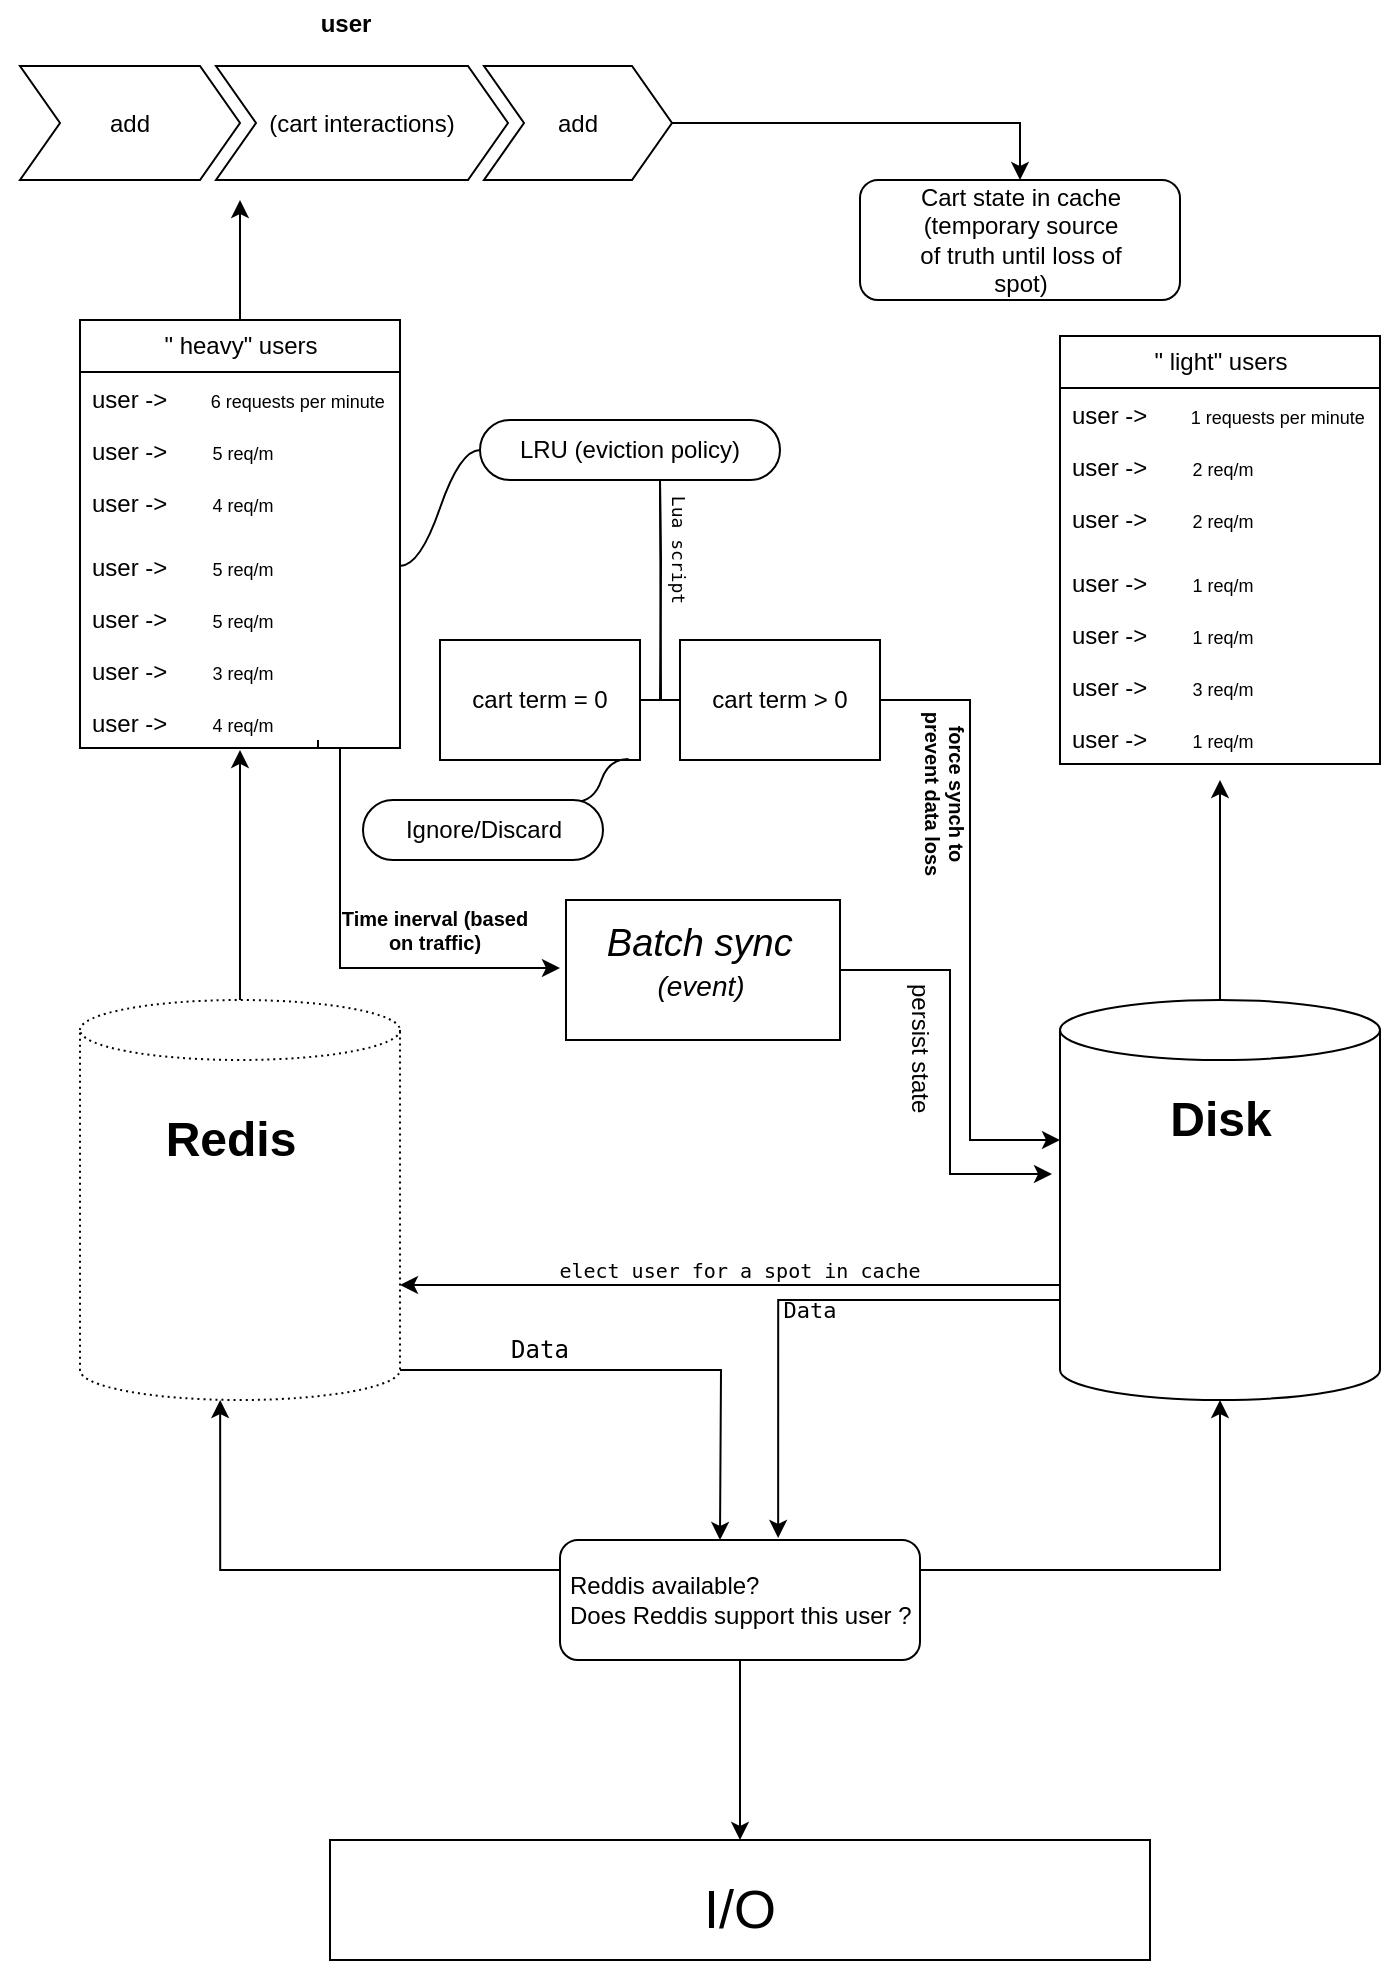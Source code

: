 <mxfile version="26.0.15">
  <diagram name="Page-1" id="GhDvUBXmRwNVNsSsqDPS">
    <mxGraphModel grid="1" page="1" gridSize="10" guides="1" tooltips="1" connect="1" arrows="1" fold="1" pageScale="1" pageWidth="850" pageHeight="1100" math="0" shadow="0">
      <root>
        <mxCell id="0" />
        <mxCell id="1" parent="0" />
        <mxCell id="U4RgiOCU6I0vHvRFw8mC-49" style="edgeStyle=orthogonalEdgeStyle;rounded=0;orthogonalLoop=1;jettySize=auto;html=1;exitX=0.5;exitY=0;exitDx=0;exitDy=0;exitPerimeter=0;movable=1;resizable=1;rotatable=1;deletable=1;editable=1;locked=0;connectable=1;" edge="1" parent="1" source="U4RgiOCU6I0vHvRFw8mC-1">
          <mxGeometry relative="1" as="geometry">
            <mxPoint x="660" y="420" as="targetPoint" />
          </mxGeometry>
        </mxCell>
        <mxCell id="U4RgiOCU6I0vHvRFw8mC-1" value="" style="shape=cylinder3;whiteSpace=wrap;html=1;boundedLbl=1;backgroundOutline=1;size=15;movable=1;resizable=1;rotatable=1;deletable=1;editable=1;locked=0;connectable=1;" vertex="1" parent="1">
          <mxGeometry x="580" y="530" width="160" height="200" as="geometry" />
        </mxCell>
        <mxCell id="U4RgiOCU6I0vHvRFw8mC-2" value="" style="shape=cylinder3;whiteSpace=wrap;html=1;boundedLbl=1;backgroundOutline=1;size=15;dashed=1;dashPattern=1 2;movable=1;resizable=1;rotatable=1;deletable=1;editable=1;locked=0;connectable=1;" vertex="1" parent="1">
          <mxGeometry x="90" y="530" width="160" height="200" as="geometry" />
        </mxCell>
        <mxCell id="U4RgiOCU6I0vHvRFw8mC-3" value="" style="rounded=0;whiteSpace=wrap;html=1;movable=1;resizable=1;rotatable=1;deletable=1;editable=1;locked=0;connectable=1;" vertex="1" parent="1">
          <mxGeometry x="215" y="950" width="410" height="60" as="geometry" />
        </mxCell>
        <mxCell id="U4RgiOCU6I0vHvRFw8mC-4" value="&lt;font style=&quot;font-size: 27px;&quot;&gt;I/O&lt;/font&gt;" style="text;html=1;align=center;verticalAlign=middle;whiteSpace=wrap;rounded=0;movable=1;resizable=1;rotatable=1;deletable=1;editable=1;locked=0;connectable=1;" vertex="1" parent="1">
          <mxGeometry x="390" y="970" width="60" height="30" as="geometry" />
        </mxCell>
        <mxCell id="U4RgiOCU6I0vHvRFw8mC-5" value="Redis" style="text;strokeColor=none;fillColor=none;html=1;fontSize=24;fontStyle=1;verticalAlign=middle;align=center;movable=1;resizable=1;rotatable=1;deletable=1;editable=1;locked=0;connectable=1;" vertex="1" parent="1">
          <mxGeometry x="115" y="580" width="100" height="40" as="geometry" />
        </mxCell>
        <mxCell id="U4RgiOCU6I0vHvRFw8mC-6" value="Disk" style="text;strokeColor=none;fillColor=none;html=1;fontSize=24;fontStyle=1;verticalAlign=middle;align=center;movable=1;resizable=1;rotatable=1;deletable=1;editable=1;locked=0;connectable=1;" vertex="1" parent="1">
          <mxGeometry x="610" y="570" width="100" height="40" as="geometry" />
        </mxCell>
        <mxCell id="U4RgiOCU6I0vHvRFw8mC-17" style="edgeStyle=orthogonalEdgeStyle;rounded=0;orthogonalLoop=1;jettySize=auto;html=1;exitX=0.5;exitY=1;exitDx=0;exitDy=0;entryX=0.5;entryY=0;entryDx=0;entryDy=0;movable=1;resizable=1;rotatable=1;deletable=1;editable=1;locked=0;connectable=1;" edge="1" parent="1" source="U4RgiOCU6I0vHvRFw8mC-9" target="U4RgiOCU6I0vHvRFw8mC-3">
          <mxGeometry relative="1" as="geometry" />
        </mxCell>
        <mxCell id="U4RgiOCU6I0vHvRFw8mC-9" value="" style="rounded=1;whiteSpace=wrap;html=1;movable=1;resizable=1;rotatable=1;deletable=1;editable=1;locked=0;connectable=1;" vertex="1" parent="1">
          <mxGeometry x="330" y="800" width="180" height="60" as="geometry" />
        </mxCell>
        <mxCell id="U4RgiOCU6I0vHvRFw8mC-10" value="Reddis available?&lt;div&gt;Does Reddis support this user ?&lt;/div&gt;" style="text;html=1;align=left;verticalAlign=middle;whiteSpace=wrap;rounded=0;movable=1;resizable=1;rotatable=1;deletable=1;editable=1;locked=0;connectable=1;" vertex="1" parent="1">
          <mxGeometry x="333" y="815" width="205" height="30" as="geometry" />
        </mxCell>
        <mxCell id="U4RgiOCU6I0vHvRFw8mC-11" style="edgeStyle=orthogonalEdgeStyle;rounded=0;orthogonalLoop=1;jettySize=auto;html=1;exitX=1;exitY=0.25;exitDx=0;exitDy=0;entryX=0.5;entryY=1;entryDx=0;entryDy=0;entryPerimeter=0;movable=1;resizable=1;rotatable=1;deletable=1;editable=1;locked=0;connectable=1;" edge="1" parent="1" source="U4RgiOCU6I0vHvRFw8mC-9" target="U4RgiOCU6I0vHvRFw8mC-1">
          <mxGeometry relative="1" as="geometry" />
        </mxCell>
        <mxCell id="U4RgiOCU6I0vHvRFw8mC-12" style="edgeStyle=orthogonalEdgeStyle;rounded=0;orthogonalLoop=1;jettySize=auto;html=1;exitX=0;exitY=0.25;exitDx=0;exitDy=0;entryX=0.438;entryY=1;entryDx=0;entryDy=0;entryPerimeter=0;movable=1;resizable=1;rotatable=1;deletable=1;editable=1;locked=0;connectable=1;" edge="1" parent="1" source="U4RgiOCU6I0vHvRFw8mC-9" target="U4RgiOCU6I0vHvRFw8mC-2">
          <mxGeometry relative="1" as="geometry" />
        </mxCell>
        <mxCell id="U4RgiOCU6I0vHvRFw8mC-13" style="edgeStyle=orthogonalEdgeStyle;rounded=0;orthogonalLoop=1;jettySize=auto;html=1;exitX=1;exitY=1;exitDx=0;exitDy=-15;exitPerimeter=0;movable=1;resizable=1;rotatable=1;deletable=1;editable=1;locked=0;connectable=1;" edge="1" parent="1" source="U4RgiOCU6I0vHvRFw8mC-2">
          <mxGeometry relative="1" as="geometry">
            <mxPoint x="280.0" y="720.0" as="sourcePoint" />
            <mxPoint x="410" y="800" as="targetPoint" />
          </mxGeometry>
        </mxCell>
        <mxCell id="U4RgiOCU6I0vHvRFw8mC-16" style="edgeStyle=orthogonalEdgeStyle;rounded=0;orthogonalLoop=1;jettySize=auto;html=1;exitX=0;exitY=1;exitDx=0;exitDy=-15;exitPerimeter=0;entryX=0.606;entryY=-0.017;entryDx=0;entryDy=0;entryPerimeter=0;movable=1;resizable=1;rotatable=1;deletable=1;editable=1;locked=0;connectable=1;" edge="1" parent="1" source="U4RgiOCU6I0vHvRFw8mC-1" target="U4RgiOCU6I0vHvRFw8mC-9">
          <mxGeometry relative="1" as="geometry">
            <Array as="points">
              <mxPoint x="580" y="680" />
              <mxPoint x="439" y="680" />
            </Array>
          </mxGeometry>
        </mxCell>
        <mxCell id="U4RgiOCU6I0vHvRFw8mC-18" style="edgeStyle=orthogonalEdgeStyle;rounded=0;orthogonalLoop=1;jettySize=auto;html=1;exitX=0;exitY=0;exitDx=0;exitDy=142.5;exitPerimeter=0;entryX=1;entryY=0;entryDx=0;entryDy=142.5;entryPerimeter=0;movable=1;resizable=1;rotatable=1;deletable=1;editable=1;locked=0;connectable=1;" edge="1" parent="1" source="U4RgiOCU6I0vHvRFw8mC-1" target="U4RgiOCU6I0vHvRFw8mC-2">
          <mxGeometry relative="1" as="geometry" />
        </mxCell>
        <mxCell id="U4RgiOCU6I0vHvRFw8mC-63" style="edgeStyle=orthogonalEdgeStyle;rounded=0;orthogonalLoop=1;jettySize=auto;html=1;exitX=0.5;exitY=0;exitDx=0;exitDy=0;movable=1;resizable=1;rotatable=1;deletable=1;editable=1;locked=0;connectable=1;" edge="1" parent="1" source="U4RgiOCU6I0vHvRFw8mC-19">
          <mxGeometry relative="1" as="geometry">
            <mxPoint x="170" y="130" as="targetPoint" />
          </mxGeometry>
        </mxCell>
        <mxCell id="U4RgiOCU6I0vHvRFw8mC-19" value="&quot; heavy&quot; users" style="swimlane;fontStyle=0;childLayout=stackLayout;horizontal=1;startSize=26;fillColor=none;horizontalStack=0;resizeParent=1;resizeParentMax=0;resizeLast=0;collapsible=1;marginBottom=0;html=1;movable=1;resizable=1;rotatable=1;deletable=1;editable=1;locked=0;connectable=1;" vertex="1" parent="1">
          <mxGeometry x="90" y="190" width="160" height="214" as="geometry">
            <mxRectangle x="350" y="40" width="60" height="30" as="alternateBounds" />
          </mxGeometry>
        </mxCell>
        <mxCell id="U4RgiOCU6I0vHvRFw8mC-20" value="user -&amp;gt;&amp;nbsp; &amp;nbsp; &amp;nbsp;&lt;font style=&quot;font-size: 9px;&quot;&gt;&amp;nbsp; 6 requests per minute&lt;/font&gt;" style="text;strokeColor=none;fillColor=none;align=left;verticalAlign=top;spacingLeft=4;spacingRight=4;overflow=hidden;rotatable=1;points=[[0,0.5],[1,0.5]];portConstraint=eastwest;whiteSpace=wrap;html=1;movable=1;resizable=1;deletable=1;editable=1;locked=0;connectable=1;" vertex="1" parent="U4RgiOCU6I0vHvRFw8mC-19">
          <mxGeometry y="26" width="160" height="26" as="geometry" />
        </mxCell>
        <mxCell id="U4RgiOCU6I0vHvRFw8mC-21" value="user -&amp;gt;&amp;nbsp; &amp;nbsp; &amp;nbsp;&amp;nbsp;&lt;font style=&quot;font-size: 9px;&quot;&gt;&amp;nbsp;5 req/m&lt;/font&gt;" style="text;strokeColor=none;fillColor=none;align=left;verticalAlign=top;spacingLeft=4;spacingRight=4;overflow=hidden;rotatable=1;points=[[0,0.5],[1,0.5]];portConstraint=eastwest;whiteSpace=wrap;html=1;movable=1;resizable=1;deletable=1;editable=1;locked=0;connectable=1;" vertex="1" parent="U4RgiOCU6I0vHvRFw8mC-19">
          <mxGeometry y="52" width="160" height="26" as="geometry" />
        </mxCell>
        <mxCell id="U4RgiOCU6I0vHvRFw8mC-22" value="user -&amp;gt;&amp;nbsp; &amp;nbsp; &amp;nbsp;&amp;nbsp;&lt;font style=&quot;font-size: 9px;&quot;&gt;&amp;nbsp;4 req/m&lt;/font&gt;" style="text;strokeColor=none;fillColor=none;align=left;verticalAlign=top;spacingLeft=4;spacingRight=4;overflow=hidden;rotatable=1;points=[[0,0.5],[1,0.5]];portConstraint=eastwest;whiteSpace=wrap;html=1;movable=1;resizable=1;deletable=1;editable=1;locked=0;connectable=1;" vertex="1" parent="U4RgiOCU6I0vHvRFw8mC-19">
          <mxGeometry y="78" width="160" height="32" as="geometry" />
        </mxCell>
        <mxCell id="U4RgiOCU6I0vHvRFw8mC-25" value="user -&amp;gt;&amp;nbsp; &amp;nbsp; &amp;nbsp;&amp;nbsp;&lt;font style=&quot;font-size: 9px;&quot;&gt;&amp;nbsp;5 req/m&lt;/font&gt;" style="text;strokeColor=none;fillColor=none;align=left;verticalAlign=top;spacingLeft=4;spacingRight=4;overflow=hidden;rotatable=1;points=[[0,0.5],[1,0.5]];portConstraint=eastwest;whiteSpace=wrap;html=1;movable=1;resizable=1;deletable=1;editable=1;locked=0;connectable=1;" vertex="1" parent="U4RgiOCU6I0vHvRFw8mC-19">
          <mxGeometry y="110" width="160" height="26" as="geometry" />
        </mxCell>
        <mxCell id="U4RgiOCU6I0vHvRFw8mC-26" value="user -&amp;gt;&amp;nbsp; &amp;nbsp; &amp;nbsp;&amp;nbsp;&lt;font style=&quot;font-size: 9px;&quot;&gt;&amp;nbsp;5 req/m&lt;/font&gt;" style="text;strokeColor=none;fillColor=none;align=left;verticalAlign=top;spacingLeft=4;spacingRight=4;overflow=hidden;rotatable=1;points=[[0,0.5],[1,0.5]];portConstraint=eastwest;whiteSpace=wrap;html=1;movable=1;resizable=1;deletable=1;editable=1;locked=0;connectable=1;" vertex="1" parent="U4RgiOCU6I0vHvRFw8mC-19">
          <mxGeometry y="136" width="160" height="26" as="geometry" />
        </mxCell>
        <mxCell id="U4RgiOCU6I0vHvRFw8mC-27" value="user -&amp;gt;&amp;nbsp; &amp;nbsp; &amp;nbsp;&amp;nbsp;&lt;font style=&quot;font-size: 9px;&quot;&gt;&amp;nbsp;3 req/m&lt;/font&gt;" style="text;strokeColor=none;fillColor=none;align=left;verticalAlign=top;spacingLeft=4;spacingRight=4;overflow=hidden;rotatable=1;points=[[0,0.5],[1,0.5]];portConstraint=eastwest;whiteSpace=wrap;html=1;movable=1;resizable=1;deletable=1;editable=1;locked=0;connectable=1;" vertex="1" parent="U4RgiOCU6I0vHvRFw8mC-19">
          <mxGeometry y="162" width="160" height="26" as="geometry" />
        </mxCell>
        <mxCell id="U4RgiOCU6I0vHvRFw8mC-28" value="user -&amp;gt;&amp;nbsp; &amp;nbsp; &amp;nbsp;&amp;nbsp;&lt;font style=&quot;font-size: 9px;&quot;&gt;&amp;nbsp;4 req/m&lt;/font&gt;" style="text;strokeColor=none;fillColor=none;align=left;verticalAlign=top;spacingLeft=4;spacingRight=4;overflow=hidden;rotatable=1;points=[[0,0.5],[1,0.5]];portConstraint=eastwest;whiteSpace=wrap;html=1;movable=1;resizable=1;deletable=1;editable=1;locked=0;connectable=1;" vertex="1" parent="U4RgiOCU6I0vHvRFw8mC-19">
          <mxGeometry y="188" width="160" height="26" as="geometry" />
        </mxCell>
        <mxCell id="U4RgiOCU6I0vHvRFw8mC-29" style="edgeStyle=orthogonalEdgeStyle;rounded=0;orthogonalLoop=1;jettySize=auto;html=1;exitX=0.5;exitY=0;exitDx=0;exitDy=0;exitPerimeter=0;entryX=0.5;entryY=1.038;entryDx=0;entryDy=0;entryPerimeter=0;movable=1;resizable=1;rotatable=1;deletable=1;editable=1;locked=0;connectable=1;" edge="1" parent="1" source="U4RgiOCU6I0vHvRFw8mC-2" target="U4RgiOCU6I0vHvRFw8mC-28">
          <mxGeometry relative="1" as="geometry" />
        </mxCell>
        <mxCell id="U4RgiOCU6I0vHvRFw8mC-30" value="LRU (eviction policy)" style="whiteSpace=wrap;html=1;rounded=1;arcSize=50;align=center;verticalAlign=middle;strokeWidth=1;autosize=1;spacing=4;treeFolding=1;treeMoving=1;newEdgeStyle={&quot;edgeStyle&quot;:&quot;entityRelationEdgeStyle&quot;,&quot;startArrow&quot;:&quot;none&quot;,&quot;endArrow&quot;:&quot;none&quot;,&quot;segment&quot;:10,&quot;curved&quot;:1,&quot;sourcePerimeterSpacing&quot;:0,&quot;targetPerimeterSpacing&quot;:0};movable=1;resizable=1;rotatable=1;deletable=1;editable=1;locked=0;connectable=1;" vertex="1" parent="1">
          <mxGeometry x="290" y="240" width="150" height="30" as="geometry" />
        </mxCell>
        <mxCell id="U4RgiOCU6I0vHvRFw8mC-31" value="" style="edgeStyle=entityRelationEdgeStyle;startArrow=none;endArrow=none;segment=10;curved=1;sourcePerimeterSpacing=0;targetPerimeterSpacing=0;rounded=0;exitX=1;exitY=0.5;exitDx=0;exitDy=0;movable=1;resizable=1;rotatable=1;deletable=1;editable=1;locked=0;connectable=1;" edge="1" parent="1" source="U4RgiOCU6I0vHvRFw8mC-25" target="U4RgiOCU6I0vHvRFw8mC-30">
          <mxGeometry relative="1" as="geometry">
            <mxPoint x="250" y="277" as="sourcePoint" />
            <Array as="points">
              <mxPoint x="300" y="274" />
              <mxPoint x="300" y="300" />
              <mxPoint x="290" y="270" />
              <mxPoint x="300" y="294" />
              <mxPoint x="320" y="234" />
              <mxPoint x="340" y="294" />
            </Array>
          </mxGeometry>
        </mxCell>
        <mxCell id="U4RgiOCU6I0vHvRFw8mC-32" value="" style="edgeStyle=orthogonalEdgeStyle;sourcePerimeterSpacing=0;targetPerimeterSpacing=0;startArrow=none;endArrow=none;rounded=0;targetPortConstraint=eastwest;sourcePortConstraint=northsouth;curved=0;rounded=0;movable=1;resizable=1;rotatable=1;deletable=1;editable=1;locked=0;connectable=1;" edge="1" parent="1" target="U4RgiOCU6I0vHvRFw8mC-34">
          <mxGeometry relative="1" as="geometry">
            <mxPoint x="380" y="270" as="sourcePoint" />
          </mxGeometry>
        </mxCell>
        <mxCell id="U4RgiOCU6I0vHvRFw8mC-33" value="" style="edgeStyle=orthogonalEdgeStyle;sourcePerimeterSpacing=0;targetPerimeterSpacing=0;startArrow=none;endArrow=none;rounded=0;targetPortConstraint=eastwest;sourcePortConstraint=northsouth;curved=0;rounded=0;movable=1;resizable=1;rotatable=1;deletable=1;editable=1;locked=0;connectable=1;" edge="1" parent="1" target="U4RgiOCU6I0vHvRFw8mC-35">
          <mxGeometry relative="1" as="geometry">
            <mxPoint x="380" y="270" as="sourcePoint" />
          </mxGeometry>
        </mxCell>
        <mxCell id="U4RgiOCU6I0vHvRFw8mC-34" value="cart term = 0" style="whiteSpace=wrap;html=1;align=center;verticalAlign=middle;treeFolding=1;treeMoving=1;movable=1;resizable=1;rotatable=1;deletable=1;editable=1;locked=0;connectable=1;" vertex="1" parent="1">
          <mxGeometry x="270" y="350" width="100" height="60" as="geometry" />
        </mxCell>
        <mxCell id="U4RgiOCU6I0vHvRFw8mC-35" value="cart term &amp;gt; 0" style="whiteSpace=wrap;html=1;align=center;verticalAlign=middle;treeFolding=1;treeMoving=1;movable=1;resizable=1;rotatable=1;deletable=1;editable=1;locked=0;connectable=1;" vertex="1" parent="1">
          <mxGeometry x="390" y="350" width="100" height="60" as="geometry" />
        </mxCell>
        <mxCell id="U4RgiOCU6I0vHvRFw8mC-40" value="&lt;pre&gt;&lt;font style=&quot;font-size: 9px;&quot;&gt;Lua script&lt;/font&gt;&lt;/pre&gt;" style="text;html=1;align=center;verticalAlign=middle;whiteSpace=wrap;rounded=0;rotation=90;movable=1;resizable=1;rotatable=1;deletable=1;editable=1;locked=0;connectable=1;" vertex="1" parent="1">
          <mxGeometry x="360" y="290" width="60" height="30" as="geometry" />
        </mxCell>
        <mxCell id="U4RgiOCU6I0vHvRFw8mC-41" value="&quot; light&quot; users" style="swimlane;fontStyle=0;childLayout=stackLayout;horizontal=1;startSize=26;fillColor=none;horizontalStack=0;resizeParent=1;resizeParentMax=0;resizeLast=0;collapsible=1;marginBottom=0;html=1;movable=1;resizable=1;rotatable=1;deletable=1;editable=1;locked=0;connectable=1;" vertex="1" parent="1">
          <mxGeometry x="580" y="198" width="160" height="214" as="geometry">
            <mxRectangle x="350" y="40" width="60" height="30" as="alternateBounds" />
          </mxGeometry>
        </mxCell>
        <mxCell id="U4RgiOCU6I0vHvRFw8mC-42" value="user -&amp;gt;&amp;nbsp; &amp;nbsp; &amp;nbsp;&lt;font style=&quot;font-size: 9px;&quot;&gt;&amp;nbsp; 1 requests per minute&lt;/font&gt;" style="text;strokeColor=none;fillColor=none;align=left;verticalAlign=top;spacingLeft=4;spacingRight=4;overflow=hidden;rotatable=1;points=[[0,0.5],[1,0.5]];portConstraint=eastwest;whiteSpace=wrap;html=1;movable=1;resizable=1;deletable=1;editable=1;locked=0;connectable=1;" vertex="1" parent="U4RgiOCU6I0vHvRFw8mC-41">
          <mxGeometry y="26" width="160" height="26" as="geometry" />
        </mxCell>
        <mxCell id="U4RgiOCU6I0vHvRFw8mC-43" value="user -&amp;gt;&amp;nbsp; &amp;nbsp; &amp;nbsp;&amp;nbsp;&lt;font style=&quot;font-size: 9px;&quot;&gt;&amp;nbsp;2 req/m&lt;/font&gt;" style="text;strokeColor=none;fillColor=none;align=left;verticalAlign=top;spacingLeft=4;spacingRight=4;overflow=hidden;rotatable=1;points=[[0,0.5],[1,0.5]];portConstraint=eastwest;whiteSpace=wrap;html=1;movable=1;resizable=1;deletable=1;editable=1;locked=0;connectable=1;" vertex="1" parent="U4RgiOCU6I0vHvRFw8mC-41">
          <mxGeometry y="52" width="160" height="26" as="geometry" />
        </mxCell>
        <mxCell id="U4RgiOCU6I0vHvRFw8mC-44" value="user -&amp;gt;&amp;nbsp; &amp;nbsp; &amp;nbsp;&amp;nbsp;&lt;font style=&quot;font-size: 9px;&quot;&gt;&amp;nbsp;2 req/m&lt;/font&gt;" style="text;strokeColor=none;fillColor=none;align=left;verticalAlign=top;spacingLeft=4;spacingRight=4;overflow=hidden;rotatable=1;points=[[0,0.5],[1,0.5]];portConstraint=eastwest;whiteSpace=wrap;html=1;movable=1;resizable=1;deletable=1;editable=1;locked=0;connectable=1;" vertex="1" parent="U4RgiOCU6I0vHvRFw8mC-41">
          <mxGeometry y="78" width="160" height="32" as="geometry" />
        </mxCell>
        <mxCell id="U4RgiOCU6I0vHvRFw8mC-45" value="user -&amp;gt;&amp;nbsp; &amp;nbsp; &amp;nbsp;&amp;nbsp;&lt;font style=&quot;font-size: 9px;&quot;&gt;&amp;nbsp;1 req/m&lt;/font&gt;" style="text;strokeColor=none;fillColor=none;align=left;verticalAlign=top;spacingLeft=4;spacingRight=4;overflow=hidden;rotatable=1;points=[[0,0.5],[1,0.5]];portConstraint=eastwest;whiteSpace=wrap;html=1;movable=1;resizable=1;deletable=1;editable=1;locked=0;connectable=1;" vertex="1" parent="U4RgiOCU6I0vHvRFw8mC-41">
          <mxGeometry y="110" width="160" height="26" as="geometry" />
        </mxCell>
        <mxCell id="U4RgiOCU6I0vHvRFw8mC-46" value="user -&amp;gt;&amp;nbsp; &amp;nbsp; &amp;nbsp;&amp;nbsp;&lt;font style=&quot;font-size: 9px;&quot;&gt;&amp;nbsp;1 req/m&lt;/font&gt;" style="text;strokeColor=none;fillColor=none;align=left;verticalAlign=top;spacingLeft=4;spacingRight=4;overflow=hidden;rotatable=1;points=[[0,0.5],[1,0.5]];portConstraint=eastwest;whiteSpace=wrap;html=1;movable=1;resizable=1;deletable=1;editable=1;locked=0;connectable=1;" vertex="1" parent="U4RgiOCU6I0vHvRFw8mC-41">
          <mxGeometry y="136" width="160" height="26" as="geometry" />
        </mxCell>
        <mxCell id="U4RgiOCU6I0vHvRFw8mC-47" value="user -&amp;gt;&amp;nbsp; &amp;nbsp; &amp;nbsp;&amp;nbsp;&lt;font style=&quot;font-size: 9px;&quot;&gt;&amp;nbsp;3 req/m&lt;/font&gt;" style="text;strokeColor=none;fillColor=none;align=left;verticalAlign=top;spacingLeft=4;spacingRight=4;overflow=hidden;rotatable=1;points=[[0,0.5],[1,0.5]];portConstraint=eastwest;whiteSpace=wrap;html=1;movable=1;resizable=1;deletable=1;editable=1;locked=0;connectable=1;" vertex="1" parent="U4RgiOCU6I0vHvRFw8mC-41">
          <mxGeometry y="162" width="160" height="26" as="geometry" />
        </mxCell>
        <mxCell id="U4RgiOCU6I0vHvRFw8mC-48" value="user -&amp;gt;&amp;nbsp; &amp;nbsp; &amp;nbsp;&amp;nbsp;&lt;font style=&quot;font-size: 9px;&quot;&gt;&amp;nbsp;1 req/m&lt;/font&gt;" style="text;strokeColor=none;fillColor=none;align=left;verticalAlign=top;spacingLeft=4;spacingRight=4;overflow=hidden;rotatable=1;points=[[0,0.5],[1,0.5]];portConstraint=eastwest;whiteSpace=wrap;html=1;movable=1;resizable=1;deletable=1;editable=1;locked=0;connectable=1;" vertex="1" parent="U4RgiOCU6I0vHvRFw8mC-41">
          <mxGeometry y="188" width="160" height="26" as="geometry" />
        </mxCell>
        <mxCell id="U4RgiOCU6I0vHvRFw8mC-51" value="user" style="swimlane;childLayout=stackLayout;horizontal=1;fillColor=none;horizontalStack=1;resizeParent=1;resizeParentMax=0;resizeLast=0;collapsible=0;strokeColor=none;stackBorder=10;stackSpacing=-12;resizable=1;align=center;points=[];whiteSpace=wrap;html=1;movable=1;rotatable=1;deletable=1;editable=1;locked=0;connectable=1;" vertex="1" parent="1">
          <mxGeometry x="50" y="30" width="346" height="100" as="geometry" />
        </mxCell>
        <mxCell id="U4RgiOCU6I0vHvRFw8mC-52" value="add" style="shape=step;perimeter=stepPerimeter;fixedSize=1;points=[];whiteSpace=wrap;html=1;movable=1;resizable=1;rotatable=1;deletable=1;editable=1;locked=0;connectable=1;" vertex="1" parent="U4RgiOCU6I0vHvRFw8mC-51">
          <mxGeometry x="10" y="33" width="110" height="57" as="geometry" />
        </mxCell>
        <mxCell id="U4RgiOCU6I0vHvRFw8mC-53" value="(cart interactions)" style="shape=step;perimeter=stepPerimeter;fixedSize=1;points=[];whiteSpace=wrap;html=1;movable=1;resizable=1;rotatable=1;deletable=1;editable=1;locked=0;connectable=1;" vertex="1" parent="U4RgiOCU6I0vHvRFw8mC-51">
          <mxGeometry x="108" y="33" width="146" height="57" as="geometry" />
        </mxCell>
        <mxCell id="U4RgiOCU6I0vHvRFw8mC-54" value="add" style="shape=step;perimeter=stepPerimeter;fixedSize=1;points=[];whiteSpace=wrap;html=1;movable=1;resizable=1;rotatable=1;deletable=1;editable=1;locked=0;connectable=1;" vertex="1" parent="U4RgiOCU6I0vHvRFw8mC-51">
          <mxGeometry x="242" y="33" width="94" height="57" as="geometry" />
        </mxCell>
        <mxCell id="U4RgiOCU6I0vHvRFw8mC-55" value="" style="rounded=1;whiteSpace=wrap;html=1;movable=1;resizable=1;rotatable=1;deletable=1;editable=1;locked=0;connectable=1;" vertex="1" parent="1">
          <mxGeometry x="480" y="120" width="160" height="60" as="geometry" />
        </mxCell>
        <mxCell id="U4RgiOCU6I0vHvRFw8mC-56" value="Cart state in cache (temporary source of truth until loss of spot)" style="text;html=1;align=center;verticalAlign=middle;whiteSpace=wrap;rounded=0;movable=1;resizable=1;rotatable=1;deletable=1;editable=1;locked=0;connectable=1;" vertex="1" parent="1">
          <mxGeometry x="507.5" y="135" width="105" height="30" as="geometry" />
        </mxCell>
        <mxCell id="U4RgiOCU6I0vHvRFw8mC-62" style="edgeStyle=orthogonalEdgeStyle;rounded=0;orthogonalLoop=1;jettySize=auto;html=1;entryX=0.5;entryY=0;entryDx=0;entryDy=0;movable=1;resizable=1;rotatable=1;deletable=1;editable=1;locked=0;connectable=1;" edge="1" parent="1" source="U4RgiOCU6I0vHvRFw8mC-54" target="U4RgiOCU6I0vHvRFw8mC-55">
          <mxGeometry relative="1" as="geometry" />
        </mxCell>
        <mxCell id="U4RgiOCU6I0vHvRFw8mC-66" value="&lt;pre&gt;&lt;font&gt;Data&lt;/font&gt;&lt;/pre&gt;" style="text;html=1;align=center;verticalAlign=middle;whiteSpace=wrap;rounded=0;movable=1;resizable=1;rotatable=1;deletable=1;editable=1;locked=0;connectable=1;" vertex="1" parent="1">
          <mxGeometry x="290" y="690" width="60" height="30" as="geometry" />
        </mxCell>
        <mxCell id="U4RgiOCU6I0vHvRFw8mC-67" value="&lt;pre&gt;&lt;font style=&quot;font-size: 11px;&quot;&gt;Data&lt;/font&gt;&lt;/pre&gt;" style="text;html=1;align=center;verticalAlign=middle;whiteSpace=wrap;rounded=0;movable=1;resizable=1;rotatable=1;deletable=1;editable=1;locked=0;connectable=1;" vertex="1" parent="1">
          <mxGeometry x="425" y="670" width="60" height="30" as="geometry" />
        </mxCell>
        <mxCell id="U4RgiOCU6I0vHvRFw8mC-68" value="&lt;pre&gt;&lt;font size=&quot;1&quot;&gt;elect user for a spot in cache&lt;/font&gt;&lt;/pre&gt;" style="text;html=1;align=center;verticalAlign=middle;whiteSpace=wrap;rounded=0;movable=1;resizable=1;rotatable=1;deletable=1;editable=1;locked=0;connectable=1;" vertex="1" parent="1">
          <mxGeometry x="390" y="650" width="60" height="30" as="geometry" />
        </mxCell>
        <mxCell id="U4RgiOCU6I0vHvRFw8mC-69" value="" style="rounded=0;whiteSpace=wrap;html=1;movable=1;resizable=1;rotatable=1;deletable=1;editable=1;locked=0;connectable=1;" vertex="1" parent="1">
          <mxGeometry x="333" y="480" width="137" height="70" as="geometry" />
        </mxCell>
        <mxCell id="U4RgiOCU6I0vHvRFw8mC-70" value="&lt;h4&gt;&lt;font style=&quot;font-size: 19px; font-weight: normal;&quot;&gt;&lt;i&gt;Batch sync&amp;nbsp;&lt;/i&gt;&lt;/font&gt;&lt;/h4&gt;" style="text;strokeColor=none;fillColor=none;html=1;fontSize=24;fontStyle=1;verticalAlign=middle;align=center;movable=1;resizable=1;rotatable=1;deletable=1;editable=1;locked=0;connectable=1;" vertex="1" parent="1">
          <mxGeometry x="351.5" y="480" width="100" height="40" as="geometry" />
        </mxCell>
        <mxCell id="U4RgiOCU6I0vHvRFw8mC-71" style="edgeStyle=orthogonalEdgeStyle;rounded=0;orthogonalLoop=1;jettySize=auto;html=1;movable=1;resizable=1;rotatable=1;deletable=1;editable=1;locked=0;connectable=1;" edge="1" parent="1">
          <mxGeometry relative="1" as="geometry">
            <mxPoint x="209" y="400" as="sourcePoint" />
            <mxPoint x="330" y="514" as="targetPoint" />
            <Array as="points">
              <mxPoint x="209" y="404" />
              <mxPoint x="220" y="404" />
              <mxPoint x="220" y="514" />
            </Array>
          </mxGeometry>
        </mxCell>
        <mxCell id="U4RgiOCU6I0vHvRFw8mC-75" value="&lt;h6&gt;&lt;font style=&quot;font-size: 10px;&quot;&gt;Time inerval (based on traffic)&lt;/font&gt;&lt;/h6&gt;" style="text;html=1;align=center;verticalAlign=middle;whiteSpace=wrap;rounded=0;rotation=0;movable=1;resizable=1;rotatable=1;deletable=1;editable=1;locked=0;connectable=1;" vertex="1" parent="1">
          <mxGeometry x="215" y="480" width="105" height="30" as="geometry" />
        </mxCell>
        <mxCell id="U4RgiOCU6I0vHvRFw8mC-76" style="edgeStyle=orthogonalEdgeStyle;rounded=0;orthogonalLoop=1;jettySize=auto;html=1;entryX=-0.025;entryY=0.435;entryDx=0;entryDy=0;entryPerimeter=0;movable=1;resizable=1;rotatable=1;deletable=1;editable=1;locked=0;connectable=1;" edge="1" parent="1" source="U4RgiOCU6I0vHvRFw8mC-69" target="U4RgiOCU6I0vHvRFw8mC-1">
          <mxGeometry relative="1" as="geometry" />
        </mxCell>
        <mxCell id="U4RgiOCU6I0vHvRFw8mC-77" value="&lt;blockquote&gt;&lt;font style=&quot;font-size: 12px;&quot;&gt;persist state&lt;/font&gt;&lt;/blockquote&gt;" style="text;html=1;align=left;verticalAlign=middle;whiteSpace=wrap;rounded=0;rotation=90;movable=1;resizable=1;rotatable=1;deletable=1;editable=1;locked=0;connectable=1;" vertex="1" parent="1">
          <mxGeometry x="425" y="550" width="170" height="30" as="geometry" />
        </mxCell>
        <mxCell id="U4RgiOCU6I0vHvRFw8mC-78" style="edgeStyle=orthogonalEdgeStyle;rounded=0;orthogonalLoop=1;jettySize=auto;html=1;entryX=0;entryY=0.35;entryDx=0;entryDy=0;entryPerimeter=0;movable=1;resizable=1;rotatable=1;deletable=1;editable=1;locked=0;connectable=1;" edge="1" parent="1" source="U4RgiOCU6I0vHvRFw8mC-35" target="U4RgiOCU6I0vHvRFw8mC-1">
          <mxGeometry relative="1" as="geometry" />
        </mxCell>
        <mxCell id="U4RgiOCU6I0vHvRFw8mC-80" value="&lt;h6&gt;&lt;span style=&quot;font-size: 10px;&quot;&gt;force synch to prevent data loss&lt;/span&gt;&lt;/h6&gt;" style="text;html=1;align=center;verticalAlign=middle;whiteSpace=wrap;rounded=0;rotation=90;movable=1;resizable=1;rotatable=1;deletable=1;editable=1;locked=0;connectable=1;" vertex="1" parent="1">
          <mxGeometry x="470" y="412" width="105" height="30" as="geometry" />
        </mxCell>
        <mxCell id="U4RgiOCU6I0vHvRFw8mC-84" value="" style="edgeStyle=entityRelationEdgeStyle;startArrow=none;endArrow=none;segment=10;curved=1;sourcePerimeterSpacing=0;targetPerimeterSpacing=0;rounded=0;movable=1;resizable=1;rotatable=1;deletable=1;editable=1;locked=0;connectable=1;exitX=0.879;exitY=0.033;exitDx=0;exitDy=0;exitPerimeter=0;" edge="1" parent="1" source="U4RgiOCU6I0vHvRFw8mC-83">
          <mxGeometry relative="1" as="geometry">
            <mxPoint x="365.75" y="444.5" as="sourcePoint" />
            <mxPoint x="364.25" y="409.5" as="targetPoint" />
            <Array as="points">
              <mxPoint x="320" y="430" />
            </Array>
          </mxGeometry>
        </mxCell>
        <mxCell id="U4RgiOCU6I0vHvRFw8mC-83" value="Ignore/Discard" style="whiteSpace=wrap;html=1;rounded=1;arcSize=50;align=center;verticalAlign=middle;strokeWidth=1;autosize=1;spacing=4;treeFolding=1;treeMoving=1;newEdgeStyle={&quot;edgeStyle&quot;:&quot;entityRelationEdgeStyle&quot;,&quot;startArrow&quot;:&quot;none&quot;,&quot;endArrow&quot;:&quot;none&quot;,&quot;segment&quot;:10,&quot;curved&quot;:1,&quot;sourcePerimeterSpacing&quot;:0,&quot;targetPerimeterSpacing&quot;:0};movable=1;resizable=1;rotatable=1;deletable=1;editable=1;locked=0;connectable=1;" vertex="1" parent="1">
          <mxGeometry x="231.5" y="430" width="120" height="30" as="geometry" />
        </mxCell>
        <mxCell id="U4RgiOCU6I0vHvRFw8mC-88" value="&lt;h4&gt;&lt;span style=&quot;font-weight: 400;&quot;&gt;&lt;i style=&quot;&quot;&gt;&lt;font style=&quot;font-size: 14px;&quot;&gt;(event)&lt;/font&gt;&lt;/i&gt;&lt;/span&gt;&lt;/h4&gt;" style="text;strokeColor=none;fillColor=none;html=1;fontSize=24;fontStyle=1;verticalAlign=middle;align=center;movable=1;resizable=1;rotatable=1;deletable=1;editable=1;locked=0;connectable=1;" vertex="1" parent="1">
          <mxGeometry x="350" y="500" width="100" height="40" as="geometry" />
        </mxCell>
      </root>
    </mxGraphModel>
  </diagram>
</mxfile>
